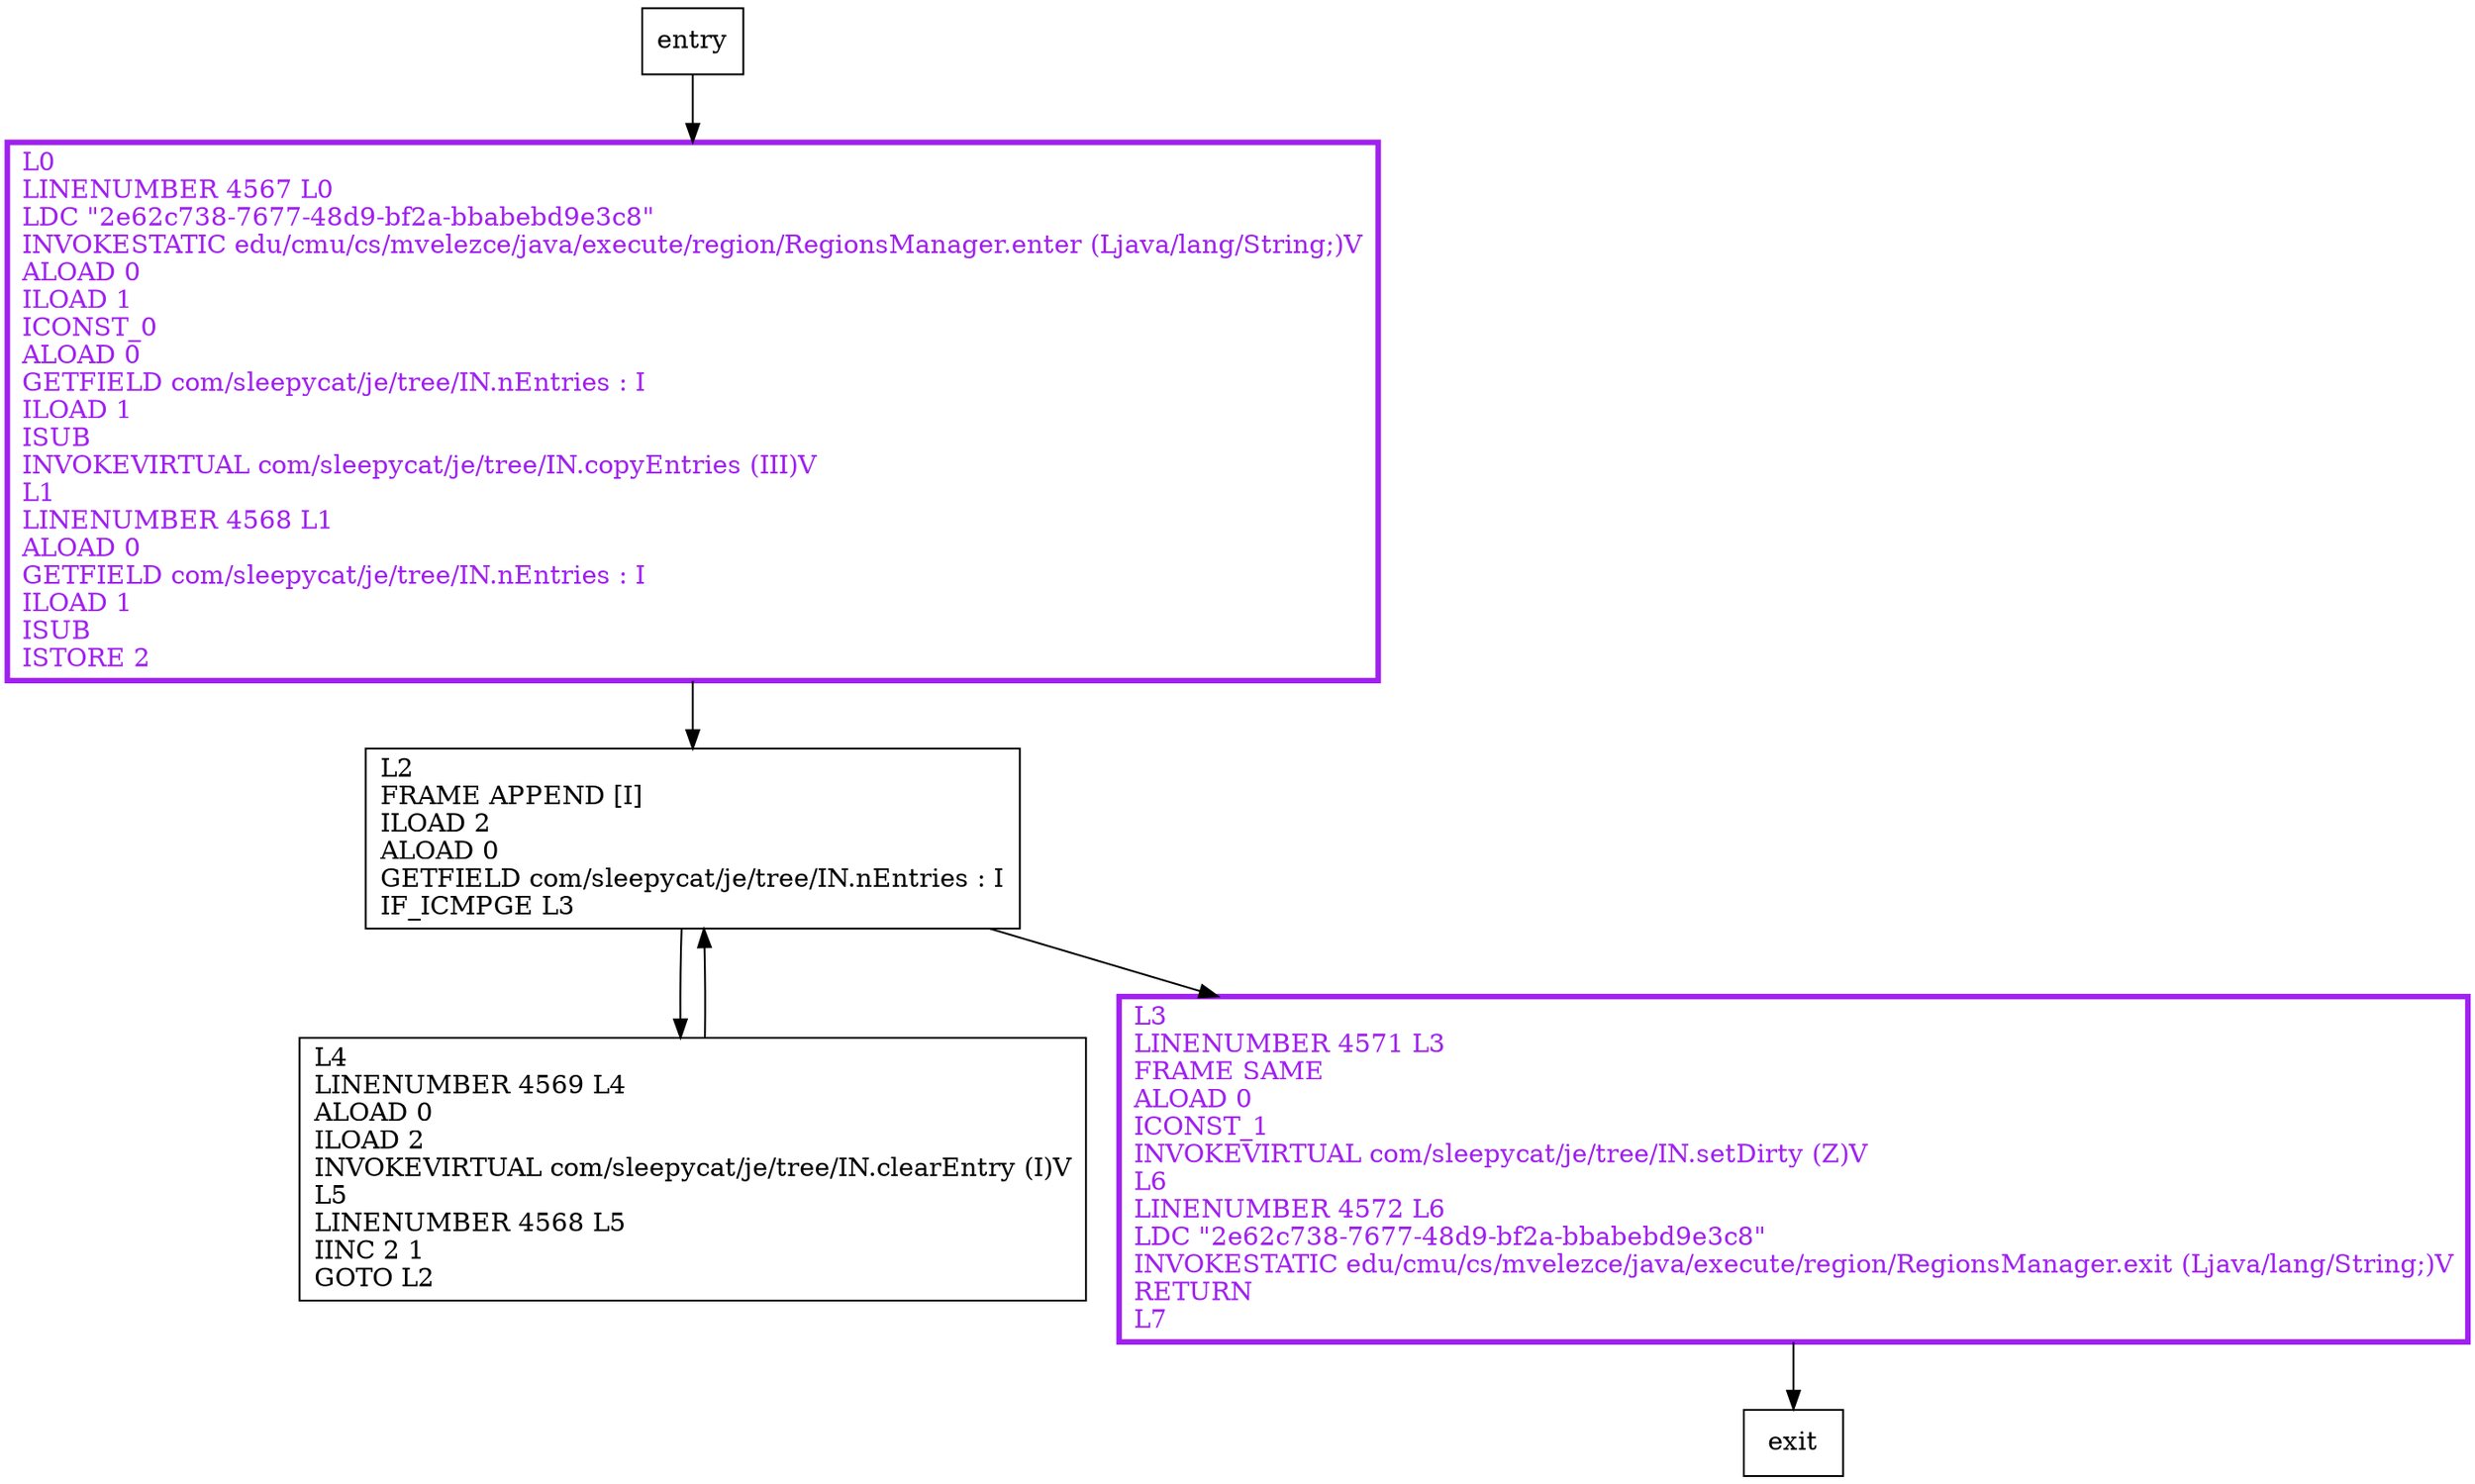 digraph shiftEntriesLeft {
node [shape=record];
2110778486 [label="L0\lLINENUMBER 4567 L0\lLDC \"2e62c738-7677-48d9-bf2a-bbabebd9e3c8\"\lINVOKESTATIC edu/cmu/cs/mvelezce/java/execute/region/RegionsManager.enter (Ljava/lang/String;)V\lALOAD 0\lILOAD 1\lICONST_0\lALOAD 0\lGETFIELD com/sleepycat/je/tree/IN.nEntries : I\lILOAD 1\lISUB\lINVOKEVIRTUAL com/sleepycat/je/tree/IN.copyEntries (III)V\lL1\lLINENUMBER 4568 L1\lALOAD 0\lGETFIELD com/sleepycat/je/tree/IN.nEntries : I\lILOAD 1\lISUB\lISTORE 2\l"];
335497335 [label="L4\lLINENUMBER 4569 L4\lALOAD 0\lILOAD 2\lINVOKEVIRTUAL com/sleepycat/je/tree/IN.clearEntry (I)V\lL5\lLINENUMBER 4568 L5\lIINC 2 1\lGOTO L2\l"];
63934906 [label="L2\lFRAME APPEND [I]\lILOAD 2\lALOAD 0\lGETFIELD com/sleepycat/je/tree/IN.nEntries : I\lIF_ICMPGE L3\l"];
1760352390 [label="L3\lLINENUMBER 4571 L3\lFRAME SAME\lALOAD 0\lICONST_1\lINVOKEVIRTUAL com/sleepycat/je/tree/IN.setDirty (Z)V\lL6\lLINENUMBER 4572 L6\lLDC \"2e62c738-7677-48d9-bf2a-bbabebd9e3c8\"\lINVOKESTATIC edu/cmu/cs/mvelezce/java/execute/region/RegionsManager.exit (Ljava/lang/String;)V\lRETURN\lL7\l"];
entry;
exit;
entry -> 2110778486
2110778486 -> 63934906
335497335 -> 63934906
63934906 -> 335497335
63934906 -> 1760352390
1760352390 -> exit
2110778486[fontcolor="purple", penwidth=3, color="purple"];
1760352390[fontcolor="purple", penwidth=3, color="purple"];
}
